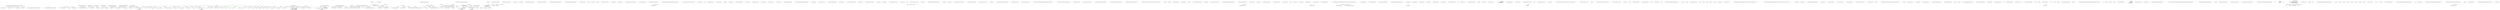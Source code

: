 digraph  {
n317 [label="Ninject.KernelBase", span=""];
n318 [label="Ninject.Activation.IRequest", span=""];
n319 [label=bool, span=""];
n320 [label=bindingPrecedenceComparer, span=""];
n321 [label=model, span=""];
n322 [label="Ninject.Activation.IRequest", span=""];
n323 [label="System.Type", span=""];
n324 [label="Ninject.Activation.IRequest", span=""];
n325 [label="Ninject.Activation.IRequest", span=""];
n0 [cluster="Ninject.KernelBase.KernelBase()", label="Entry Ninject.KernelBase.KernelBase()", span="50-50"];
n1 [cluster="Ninject.KernelBase.KernelBase()", label="Exit Ninject.KernelBase.KernelBase()", span="50-50"];
n2 [cluster="Ninject.KernelBase.KernelBase(params Ninject.Modules.INinjectModule[])", label="Entry Ninject.KernelBase.KernelBase(params Ninject.Modules.INinjectModule[])", span="59-59"];
n3 [cluster="Ninject.KernelBase.KernelBase(params Ninject.Modules.INinjectModule[])", label="Exit Ninject.KernelBase.KernelBase(params Ninject.Modules.INinjectModule[])", span="59-59"];
n4 [cluster="Ninject.KernelBase.KernelBase(Ninject.INinjectSettings, params Ninject.Modules.INinjectModule[])", label="Entry Ninject.KernelBase.KernelBase(Ninject.INinjectSettings, params Ninject.Modules.INinjectModule[])", span="69-69"];
n5 [cluster="Ninject.KernelBase.KernelBase(Ninject.INinjectSettings, params Ninject.Modules.INinjectModule[])", label="Exit Ninject.KernelBase.KernelBase(Ninject.INinjectSettings, params Ninject.Modules.INinjectModule[])", span="69-69"];
n6 [cluster="Ninject.KernelBase.KernelBase(Ninject.Components.IComponentContainer, Ninject.INinjectSettings, params Ninject.Modules.INinjectModule[])", label="Entry Ninject.KernelBase.KernelBase(Ninject.Components.IComponentContainer, Ninject.INinjectSettings, params Ninject.Modules.INinjectModule[])", span="80-80"];
n7 [cluster="Ninject.KernelBase.KernelBase(Ninject.Components.IComponentContainer, Ninject.INinjectSettings, params Ninject.Modules.INinjectModule[])", label="Ensure.ArgumentNotNull(components, ''components'')", span="82-82"];
n8 [cluster="Ninject.KernelBase.KernelBase(Ninject.Components.IComponentContainer, Ninject.INinjectSettings, params Ninject.Modules.INinjectModule[])", label="Ensure.ArgumentNotNull(settings, ''settings'')", span="83-83"];
n9 [cluster="Ninject.KernelBase.KernelBase(Ninject.Components.IComponentContainer, Ninject.INinjectSettings, params Ninject.Modules.INinjectModule[])", label="Ensure.ArgumentNotNull(modules, ''modules'')", span="84-84"];
n10 [cluster="Ninject.KernelBase.KernelBase(Ninject.Components.IComponentContainer, Ninject.INinjectSettings, params Ninject.Modules.INinjectModule[])", label="this.settings = settings", span="86-86"];
n11 [cluster="Ninject.KernelBase.KernelBase(Ninject.Components.IComponentContainer, Ninject.INinjectSettings, params Ninject.Modules.INinjectModule[])", label="this.Components = components", span="88-88"];
n12 [cluster="Ninject.KernelBase.KernelBase(Ninject.Components.IComponentContainer, Ninject.INinjectSettings, params Ninject.Modules.INinjectModule[])", label="components.Kernel = this", span="89-89"];
n18 [cluster="Ninject.KernelBase.KernelBase(Ninject.Components.IComponentContainer, Ninject.INinjectSettings, params Ninject.Modules.INinjectModule[])", label="this.Load(modules)", span="102-102"];
n20 [cluster="Ninject.Infrastructure.Ensure.ArgumentNotNull(object, string)", label="Entry Ninject.Infrastructure.Ensure.ArgumentNotNull(object, string)", span="17-17"];
n13 [cluster="Ninject.KernelBase.KernelBase(Ninject.Components.IComponentContainer, Ninject.INinjectSettings, params Ninject.Modules.INinjectModule[])", label="this.AddComponents()", span="91-91"];
n14 [cluster="Ninject.KernelBase.KernelBase(Ninject.Components.IComponentContainer, Ninject.INinjectSettings, params Ninject.Modules.INinjectModule[])", label="this.Bind<IKernel>().ToConstant(this).InTransientScope()", span="93-93"];
n21 [cluster="Ninject.KernelBase.AddComponents()", label="Entry Ninject.KernelBase.AddComponents()", span="470-470"];
n15 [cluster="Ninject.KernelBase.KernelBase(Ninject.Components.IComponentContainer, Ninject.INinjectSettings, params Ninject.Modules.INinjectModule[])", label="this.Bind<IResolutionRoot>().ToConstant(this).InTransientScope()", span="94-94"];
n22 [cluster="Ninject.Syntax.BindingRoot.Bind<T>()", label="Entry Ninject.Syntax.BindingRoot.Bind<T>()", span="49-49"];
n23 [cluster="Ninject.Syntax.IBindingToSyntax<T1>.ToConstant<TImplementation>(TImplementation)", label="Entry Ninject.Syntax.IBindingToSyntax<T1>.ToConstant<TImplementation>(TImplementation)", span="107-107"];
n24 [cluster="Ninject.Syntax.IBindingInSyntax<T>.InTransientScope()", label="Entry Ninject.Syntax.IBindingInSyntax<T>.InTransientScope()", span="47-47"];
n16 [cluster="Ninject.KernelBase.KernelBase(Ninject.Components.IComponentContainer, Ninject.INinjectSettings, params Ninject.Modules.INinjectModule[])", label="this.settings.LoadExtensions", span="97-97"];
n17 [cluster="Ninject.KernelBase.KernelBase(Ninject.Components.IComponentContainer, Ninject.INinjectSettings, params Ninject.Modules.INinjectModule[])", label="this.Load(this.settings.ExtensionSearchPatterns)", span="99-99"];
n25 [cluster="Ninject.KernelBase.Load(System.Collections.Generic.IEnumerable<string>)", label="Entry Ninject.KernelBase.Load(System.Collections.Generic.IEnumerable<string>)", span="238-238"];
n19 [cluster="Ninject.KernelBase.KernelBase(Ninject.Components.IComponentContainer, Ninject.INinjectSettings, params Ninject.Modules.INinjectModule[])", label="Exit Ninject.KernelBase.KernelBase(Ninject.Components.IComponentContainer, Ninject.INinjectSettings, params Ninject.Modules.INinjectModule[])", span="80-80"];
n26 [cluster="Ninject.KernelBase.Load(System.Collections.Generic.IEnumerable<Ninject.Modules.INinjectModule>)", label="Entry Ninject.KernelBase.Load(System.Collections.Generic.IEnumerable<Ninject.Modules.INinjectModule>)", span="203-203"];
n27 [cluster="Ninject.KernelBase.Dispose(bool)", label="Entry Ninject.KernelBase.Dispose(bool)", span="121-121"];
n28 [cluster="Ninject.KernelBase.Dispose(bool)", label="disposing && !IsDisposed", span="123-123"];
n33 [cluster="Ninject.KernelBase.Dispose(bool)", label="base.Dispose(disposing)", span="135-135"];
n29 [cluster="Ninject.KernelBase.Dispose(bool)", label="this.Components != null", span="125-125"];
n30 [cluster="Ninject.KernelBase.Dispose(bool)", label="var cache = this.Components.Get<ICache>()", span="128-128"];
n31 [cluster="Ninject.KernelBase.Dispose(bool)", label="cache.Clear()", span="129-129"];
n35 [cluster="Ninject.Components.IComponentContainer.Get<T>()", label="Entry Ninject.Components.IComponentContainer.Get<T>()", span="59-59"];
n32 [cluster="Ninject.KernelBase.Dispose(bool)", label="this.Components.Dispose()", span="131-131"];
n36 [cluster="Ninject.Activation.Caching.ICache.Clear()", label="Entry Ninject.Activation.Caching.ICache.Clear()", span="57-57"];
n37 [cluster="System.IDisposable.Dispose()", label="Entry System.IDisposable.Dispose()", span="0-0"];
n34 [cluster="Ninject.KernelBase.Dispose(bool)", label="Exit Ninject.KernelBase.Dispose(bool)", span="121-121"];
n38 [cluster="Ninject.Infrastructure.Disposal.DisposableObject.Dispose(bool)", label="Entry Ninject.Infrastructure.Disposal.DisposableObject.Dispose(bool)", span="37-37"];
n39 [cluster="Ninject.KernelBase.Unbind(System.Type)", label="Entry Ninject.KernelBase.Unbind(System.Type)", span="142-142"];
n40 [cluster="Ninject.KernelBase.Unbind(System.Type)", label="Ensure.ArgumentNotNull(service, ''service'')", span="144-144"];
n41 [cluster="Ninject.KernelBase.Unbind(System.Type)", label="this.bindings.RemoveAll(service)", span="146-146"];
n42 [cluster="Ninject.KernelBase.Unbind(System.Type)", label="this.bindingCache", span="148-148"];
n45 [cluster="Ninject.Infrastructure.Multimap<K, V>.RemoveAll(K)", label="Entry Ninject.Infrastructure.Multimap<K, V>.RemoveAll(K)", span="94-94"];
n43 [cluster="Ninject.KernelBase.Unbind(System.Type)", label="this.bindingCache.Clear()", span="150-150"];
n44 [cluster="Ninject.KernelBase.Unbind(System.Type)", label="Exit Ninject.KernelBase.Unbind(System.Type)", span="142-142"];
n46 [cluster="Ninject.Infrastructure.Multimap<K, V>.Clear()", label="Entry Ninject.Infrastructure.Multimap<K, V>.Clear()", span="103-103"];
n47 [cluster="Ninject.KernelBase.AddBinding(Ninject.Planning.Bindings.IBinding)", label="Entry Ninject.KernelBase.AddBinding(Ninject.Planning.Bindings.IBinding)", span="158-158"];
n48 [cluster="Ninject.KernelBase.AddBinding(Ninject.Planning.Bindings.IBinding)", label="Ensure.ArgumentNotNull(binding, ''binding'')", span="160-160"];
n49 [cluster="Ninject.KernelBase.AddBinding(Ninject.Planning.Bindings.IBinding)", label="this.AddBindings(new[] { binding })", span="162-162"];
n50 [cluster="Ninject.KernelBase.AddBinding(Ninject.Planning.Bindings.IBinding)", label="Exit Ninject.KernelBase.AddBinding(Ninject.Planning.Bindings.IBinding)", span="158-158"];
n51 [cluster="Ninject.KernelBase.AddBindings(System.Collections.Generic.IEnumerable<Ninject.Planning.Bindings.IBinding>)", label="Entry Ninject.KernelBase.AddBindings(System.Collections.Generic.IEnumerable<Ninject.Planning.Bindings.IBinding>)", span="552-552"];
n52 [cluster="Ninject.KernelBase.RemoveBinding(Ninject.Planning.Bindings.IBinding)", label="Entry Ninject.KernelBase.RemoveBinding(Ninject.Planning.Bindings.IBinding)", span="169-169"];
n53 [cluster="Ninject.KernelBase.RemoveBinding(Ninject.Planning.Bindings.IBinding)", label="Ensure.ArgumentNotNull(binding, ''binding'')", span="171-171"];
n54 [cluster="Ninject.KernelBase.RemoveBinding(Ninject.Planning.Bindings.IBinding)", label="this.bindings.Remove(binding.Service, binding)", span="173-173"];
n55 [cluster="Ninject.KernelBase.RemoveBinding(Ninject.Planning.Bindings.IBinding)", label="this.bindingCache", span="175-175"];
n58 [cluster="Ninject.Infrastructure.Multimap<K, V>.Remove(K, V)", label="Entry Ninject.Infrastructure.Multimap<K, V>.Remove(K, V)", span="78-78"];
n56 [cluster="Ninject.KernelBase.RemoveBinding(Ninject.Planning.Bindings.IBinding)", label="this.bindingCache.Clear()", span="176-176"];
n57 [cluster="Ninject.KernelBase.RemoveBinding(Ninject.Planning.Bindings.IBinding)", label="Exit Ninject.KernelBase.RemoveBinding(Ninject.Planning.Bindings.IBinding)", span="169-169"];
n59 [cluster="Ninject.KernelBase.HasModule(string)", label="Entry Ninject.KernelBase.HasModule(string)", span="184-184"];
n60 [cluster="Ninject.KernelBase.HasModule(string)", label="Ensure.ArgumentNotNullOrEmpty(name, ''name'')", span="186-186"];
n61 [cluster="Ninject.KernelBase.HasModule(string)", label="return this.modules.ContainsKey(name);", span="187-187"];
n63 [cluster="Ninject.Infrastructure.Ensure.ArgumentNotNullOrEmpty(string, string)", label="Entry Ninject.Infrastructure.Ensure.ArgumentNotNullOrEmpty(string, string)", span="22-22"];
n62 [cluster="Ninject.KernelBase.HasModule(string)", label="Exit Ninject.KernelBase.HasModule(string)", span="184-184"];
n64 [cluster="System.Collections.Generic.Dictionary<TKey, TValue>.ContainsKey(TKey)", label="Entry System.Collections.Generic.Dictionary<TKey, TValue>.ContainsKey(TKey)", span="0-0"];
n65 [cluster="Ninject.KernelBase.GetModules()", label="Entry Ninject.KernelBase.GetModules()", span="194-194"];
n66 [cluster="Ninject.KernelBase.GetModules()", label="return this.modules.Values.ToArray();", span="196-196"];
n67 [cluster="Ninject.KernelBase.GetModules()", label="Exit Ninject.KernelBase.GetModules()", span="194-194"];
n68 [cluster="System.Collections.Generic.IEnumerable<TSource>.ToArray<TSource>()", label="Entry System.Collections.Generic.IEnumerable<TSource>.ToArray<TSource>()", span="0-0"];
n69 [cluster="Ninject.KernelBase.Load(System.Collections.Generic.IEnumerable<Ninject.Modules.INinjectModule>)", label="Ensure.ArgumentNotNull(m, ''modules'')", span="205-205"];
n70 [cluster="Ninject.KernelBase.Load(System.Collections.Generic.IEnumerable<Ninject.Modules.INinjectModule>)", label="m = m.ToList()", span="207-207"];
n71 [cluster="Ninject.KernelBase.Load(System.Collections.Generic.IEnumerable<Ninject.Modules.INinjectModule>)", label=m, span="208-208"];
n82 [cluster="System.Collections.Generic.IEnumerable<TSource>.ToList<TSource>()", label="Entry System.Collections.Generic.IEnumerable<TSource>.ToList<TSource>()", span="0-0"];
n79 [cluster="Ninject.KernelBase.Load(System.Collections.Generic.IEnumerable<Ninject.Modules.INinjectModule>)", label=m, span="227-227"];
n72 [cluster="Ninject.KernelBase.Load(System.Collections.Generic.IEnumerable<Ninject.Modules.INinjectModule>)", label="string.IsNullOrEmpty(module.Name)", span="210-210"];
n75 [cluster="Ninject.KernelBase.Load(System.Collections.Generic.IEnumerable<Ninject.Modules.INinjectModule>)", label="this.modules.TryGetValue(module.Name, out existingModule)", span="217-217"];
n76 [cluster="Ninject.KernelBase.Load(System.Collections.Generic.IEnumerable<Ninject.Modules.INinjectModule>)", label="throw new NotSupportedException(ExceptionFormatter.ModuleWithSameNameIsAlreadyLoaded(module, existingModule));", span="219-219"];
n77 [cluster="Ninject.KernelBase.Load(System.Collections.Generic.IEnumerable<Ninject.Modules.INinjectModule>)", label="module.OnLoad(this)", span="222-222"];
n78 [cluster="Ninject.KernelBase.Load(System.Collections.Generic.IEnumerable<Ninject.Modules.INinjectModule>)", label="this.modules.Add(module.Name, module)", span="224-224"];
n73 [cluster="Ninject.KernelBase.Load(System.Collections.Generic.IEnumerable<Ninject.Modules.INinjectModule>)", label="throw new NotSupportedException(ExceptionFormatter.ModulesWithNullOrEmptyNamesAreNotSupported());", span="212-212"];
n74 [cluster="Ninject.KernelBase.Load(System.Collections.Generic.IEnumerable<Ninject.Modules.INinjectModule>)", label="INinjectModule existingModule", span="215-215"];
n83 [cluster="string.IsNullOrEmpty(string)", label="Entry string.IsNullOrEmpty(string)", span="0-0"];
n86 [cluster="System.Collections.Generic.Dictionary<TKey, TValue>.TryGetValue(TKey, out TValue)", label="Entry System.Collections.Generic.Dictionary<TKey, TValue>.TryGetValue(TKey, out TValue)", span="0-0"];
n88 [cluster="Ninject.Modules.INinjectModule.OnLoad(Ninject.IKernelConfiguration)", label="Entry Ninject.Modules.INinjectModule.OnLoad(Ninject.IKernelConfiguration)", span="37-37"];
n89 [cluster="System.Collections.Generic.Dictionary<TKey, TValue>.Add(TKey, TValue)", label="Entry System.Collections.Generic.Dictionary<TKey, TValue>.Add(TKey, TValue)", span="0-0"];
n80 [cluster="Ninject.KernelBase.Load(System.Collections.Generic.IEnumerable<Ninject.Modules.INinjectModule>)", label="module.OnVerifyRequiredModules()", span="229-229"];
n81 [cluster="Ninject.KernelBase.Load(System.Collections.Generic.IEnumerable<Ninject.Modules.INinjectModule>)", label="Exit Ninject.KernelBase.Load(System.Collections.Generic.IEnumerable<Ninject.Modules.INinjectModule>)", span="203-203"];
n90 [cluster="Ninject.Modules.INinjectModule.OnVerifyRequiredModules()", label="Entry Ninject.Modules.INinjectModule.OnVerifyRequiredModules()", span="48-48"];
n84 [cluster="System.NotSupportedException.NotSupportedException(string)", label="Entry System.NotSupportedException.NotSupportedException(string)", span="0-0"];
n87 [cluster="Ninject.Infrastructure.Introspection.ExceptionFormatter.ModuleWithSameNameIsAlreadyLoaded(Ninject.Modules.INinjectModule, Ninject.Modules.INinjectModule)", label="Entry Ninject.Infrastructure.Introspection.ExceptionFormatter.ModuleWithSameNameIsAlreadyLoaded(Ninject.Modules.INinjectModule, Ninject.Modules.INinjectModule)", span="64-64"];
n85 [cluster="Ninject.Infrastructure.Introspection.ExceptionFormatter.ModulesWithNullOrEmptyNamesAreNotSupported()", label="Entry Ninject.Infrastructure.Introspection.ExceptionFormatter.ModulesWithNullOrEmptyNamesAreNotSupported()", span="44-44"];
n91 [cluster="Ninject.KernelBase.Load(System.Collections.Generic.IEnumerable<string>)", label="var moduleLoader = this.Components.Get<IModuleLoader>()", span="240-240"];
n92 [cluster="Ninject.KernelBase.Load(System.Collections.Generic.IEnumerable<string>)", label="moduleLoader.LoadModules(filePatterns)", span="241-241"];
n93 [cluster="Ninject.KernelBase.Load(System.Collections.Generic.IEnumerable<string>)", label="Exit Ninject.KernelBase.Load(System.Collections.Generic.IEnumerable<string>)", span="238-238"];
n94 [cluster="Ninject.Modules.IModuleLoader.LoadModules(System.Collections.Generic.IEnumerable<string>)", label="Entry Ninject.Modules.IModuleLoader.LoadModules(System.Collections.Generic.IEnumerable<string>)", span="27-27"];
n95 [cluster="Ninject.KernelBase.Load(System.Collections.Generic.IEnumerable<System.Reflection.Assembly>)", label="Entry Ninject.KernelBase.Load(System.Collections.Generic.IEnumerable<System.Reflection.Assembly>)", span="248-248"];
n96 [cluster="Ninject.KernelBase.Load(System.Collections.Generic.IEnumerable<System.Reflection.Assembly>)", label="this.Load(assemblies.SelectMany(asm => asm.GetNinjectModules()))", span="250-250"];
n97 [cluster="Ninject.KernelBase.Load(System.Collections.Generic.IEnumerable<System.Reflection.Assembly>)", label="Exit Ninject.KernelBase.Load(System.Collections.Generic.IEnumerable<System.Reflection.Assembly>)", span="248-248"];
n98 [cluster="System.Collections.Generic.IEnumerable<TSource>.SelectMany<TSource, TResult>(System.Func<TSource, System.Collections.Generic.IEnumerable<TResult>>)", label="Entry System.Collections.Generic.IEnumerable<TSource>.SelectMany<TSource, TResult>(System.Func<TSource, System.Collections.Generic.IEnumerable<TResult>>)", span="0-0"];
n99 [cluster="lambda expression", label="Entry lambda expression", span="250-250"];
n100 [cluster="lambda expression", label="asm.GetNinjectModules()", span="250-250"];
n101 [cluster="lambda expression", label="Exit lambda expression", span="250-250"];
n102 [cluster="System.Reflection.Assembly.GetNinjectModules()", label="Entry System.Reflection.Assembly.GetNinjectModules()", span="27-27"];
n103 [cluster="Ninject.KernelBase.Unload(string)", label="Entry Ninject.KernelBase.Unload(string)", span="258-258"];
n104 [cluster="Ninject.KernelBase.Unload(string)", label="Ensure.ArgumentNotNullOrEmpty(name, ''name'')", span="260-260"];
n106 [cluster="Ninject.KernelBase.Unload(string)", label="!this.modules.TryGetValue(name, out module)", span="264-264"];
n107 [cluster="Ninject.KernelBase.Unload(string)", label="throw new NotSupportedException(ExceptionFormatter.NoModuleLoadedWithTheSpecifiedName(name));", span="266-266"];
n109 [cluster="Ninject.KernelBase.Unload(string)", label="this.modules.Remove(name)", span="271-271"];
n105 [cluster="Ninject.KernelBase.Unload(string)", label="INinjectModule module", span="262-262"];
n108 [cluster="Ninject.KernelBase.Unload(string)", label="module.OnUnload(this)", span="269-269"];
n112 [cluster="Ninject.Modules.INinjectModule.OnUnload(Ninject.IKernelConfiguration)", label="Entry Ninject.Modules.INinjectModule.OnUnload(Ninject.IKernelConfiguration)", span="43-43"];
n110 [cluster="Ninject.KernelBase.Unload(string)", label="Exit Ninject.KernelBase.Unload(string)", span="258-258"];
n113 [cluster="System.Collections.Generic.Dictionary<TKey, TValue>.Remove(TKey)", label="Entry System.Collections.Generic.Dictionary<TKey, TValue>.Remove(TKey)", span="0-0"];
n111 [cluster="Ninject.Infrastructure.Introspection.ExceptionFormatter.NoModuleLoadedWithTheSpecifiedName(string)", label="Entry Ninject.Infrastructure.Introspection.ExceptionFormatter.NoModuleLoadedWithTheSpecifiedName(string)", span="87-87"];
n114 [cluster="Ninject.KernelBase.Inject(object, params Ninject.Parameters.IParameter[])", label="Entry Ninject.KernelBase.Inject(object, params Ninject.Parameters.IParameter[])", span="279-279"];
n115 [cluster="Ninject.KernelBase.Inject(object, params Ninject.Parameters.IParameter[])", label="Ensure.ArgumentNotNull(instance, ''instance'')", span="281-281"];
n116 [cluster="Ninject.KernelBase.Inject(object, params Ninject.Parameters.IParameter[])", label="Ensure.ArgumentNotNull(parameters, ''parameters'')", span="282-282"];
n117 [cluster="Ninject.KernelBase.Inject(object, params Ninject.Parameters.IParameter[])", label="Type service = instance.GetType()", span="284-284"];
n121 [cluster="Ninject.KernelBase.Inject(object, params Ninject.Parameters.IParameter[])", label="var request = this.CreateRequest(service, null, parameters, false, false)", span="290-290"];
n124 [cluster="Ninject.KernelBase.Inject(object, params Ninject.Parameters.IParameter[])", label="var reference = new InstanceReference { Instance = instance }", span="295-295"];
n118 [cluster="Ninject.KernelBase.Inject(object, params Ninject.Parameters.IParameter[])", label="var planner = this.Components.Get<IPlanner>()", span="286-286"];
n127 [cluster="object.GetType()", label="Entry object.GetType()", span="0-0"];
n120 [cluster="Ninject.KernelBase.Inject(object, params Ninject.Parameters.IParameter[])", label="var binding = new Binding(service)", span="289-289"];
n123 [cluster="Ninject.KernelBase.Inject(object, params Ninject.Parameters.IParameter[])", label="context.Plan = planner.GetPlan(service)", span="293-293"];
n119 [cluster="Ninject.KernelBase.Inject(object, params Ninject.Parameters.IParameter[])", label="var pipeline = this.Components.Get<IPipeline>()", span="287-287"];
n125 [cluster="Ninject.KernelBase.Inject(object, params Ninject.Parameters.IParameter[])", label="pipeline.Activate(context, reference)", span="296-296"];
n128 [cluster="Ninject.Planning.Bindings.Binding.Binding(System.Type)", label="Entry Ninject.Planning.Bindings.Binding.Binding(System.Type)", span="28-28"];
n122 [cluster="Ninject.KernelBase.Inject(object, params Ninject.Parameters.IParameter[])", label="var context = this.CreateContext(request, binding)", span="291-291"];
n129 [cluster="Ninject.KernelBase.CreateRequest(System.Type, System.Func<Ninject.Planning.Bindings.IBindingMetadata, bool>, System.Collections.Generic.IEnumerable<Ninject.Parameters.IParameter>, bool, bool)", label="Entry Ninject.KernelBase.CreateRequest(System.Type, System.Func<Ninject.Planning.Bindings.IBindingMetadata, bool>, System.Collections.Generic.IEnumerable<Ninject.Parameters.IParameter>, bool, bool)", span="407-407"];
n130 [cluster="Ninject.KernelBase.CreateContext(Ninject.Activation.IRequest, Ninject.Planning.Bindings.IBinding)", label="Entry Ninject.KernelBase.CreateContext(Ninject.Activation.IRequest, Ninject.Planning.Bindings.IBinding)", span="544-544"];
n131 [cluster="Ninject.Planning.IPlanner.GetPlan(System.Type)", label="Entry Ninject.Planning.IPlanner.GetPlan(System.Type)", span="33-33"];
n132 [cluster="Ninject.Activation.InstanceReference.InstanceReference()", label="Entry Ninject.Activation.InstanceReference.InstanceReference()", span="22-22"];
n126 [cluster="Ninject.KernelBase.Inject(object, params Ninject.Parameters.IParameter[])", label="Exit Ninject.KernelBase.Inject(object, params Ninject.Parameters.IParameter[])", span="279-279"];
n133 [cluster="Ninject.Activation.IPipeline.Activate(Ninject.Activation.IContext, Ninject.Activation.InstanceReference)", label="Entry Ninject.Activation.IPipeline.Activate(Ninject.Activation.IContext, Ninject.Activation.InstanceReference)", span="33-33"];
n134 [cluster="Ninject.KernelBase.Release(object)", label="Entry Ninject.KernelBase.Release(object)", span="304-304"];
n135 [cluster="Ninject.KernelBase.Release(object)", label="Ensure.ArgumentNotNull(instance, ''instance'')", span="306-306"];
n137 [cluster="Ninject.KernelBase.Release(object)", label="return cache.Release(instance);", span="308-308"];
n136 [cluster="Ninject.KernelBase.Release(object)", label="var cache = this.Components.Get<ICache>()", span="307-307"];
n138 [cluster="Ninject.KernelBase.Release(object)", label="Exit Ninject.KernelBase.Release(object)", span="304-304"];
n139 [cluster="Ninject.Activation.Caching.ICache.Release(object)", label="Entry Ninject.Activation.Caching.ICache.Release(object)", span="45-45"];
n140 [cluster="Ninject.KernelBase.CanResolve(Ninject.Activation.IRequest)", label="Entry Ninject.KernelBase.CanResolve(Ninject.Activation.IRequest)", span="316-316"];
n141 [cluster="Ninject.KernelBase.CanResolve(Ninject.Activation.IRequest)", label="Ensure.ArgumentNotNull(request, ''request'')", span="318-318"];
n142 [cluster="Ninject.KernelBase.CanResolve(Ninject.Activation.IRequest)", label="return this.GetBindings(request.Service).Any(this.SatifiesRequest(request));", span="319-319"];
n143 [cluster="Ninject.KernelBase.CanResolve(Ninject.Activation.IRequest)", label="Exit Ninject.KernelBase.CanResolve(Ninject.Activation.IRequest)", span="316-316"];
n144 [cluster="Ninject.KernelBase.GetBindings(System.Type)", label="Entry Ninject.KernelBase.GetBindings(System.Type)", span="429-429"];
n145 [cluster="Ninject.KernelBase.SatifiesRequest(Ninject.Activation.IRequest)", label="Entry Ninject.KernelBase.SatifiesRequest(Ninject.Activation.IRequest)", span="462-462"];
n146 [cluster="Unk.Any", label="Entry Unk.Any", span=""];
n147 [cluster="Ninject.KernelBase.CanResolve(Ninject.Activation.IRequest, bool)", label="Entry Ninject.KernelBase.CanResolve(Ninject.Activation.IRequest, bool)", span="330-330"];
n148 [cluster="Ninject.KernelBase.CanResolve(Ninject.Activation.IRequest, bool)", label="Ensure.ArgumentNotNull(request, ''request'')", span="332-332"];
n149 [cluster="Ninject.KernelBase.CanResolve(Ninject.Activation.IRequest, bool)", label="return this.GetBindings(request.Service)\r\n                .Any(binding => (!ignoreImplicitBindings || !binding.IsImplicit) && this.SatifiesRequest(request)(binding));", span="333-334"];
n152 [cluster="lambda expression", label="(!ignoreImplicitBindings || !binding.IsImplicit) && this.SatifiesRequest(request)(binding)", span="334-334"];
n150 [cluster="Ninject.KernelBase.CanResolve(Ninject.Activation.IRequest, bool)", label="Exit Ninject.KernelBase.CanResolve(Ninject.Activation.IRequest, bool)", span="330-330"];
n151 [cluster="lambda expression", label="Entry lambda expression", span="334-334"];
n153 [cluster="lambda expression", label="Exit lambda expression", span="334-334"];
n154 [cluster="System.Func<T, TResult>.Invoke(T)", label="Entry System.Func<T, TResult>.Invoke(T)", span="0-0"];
n155 [cluster="Ninject.KernelBase.Resolve(Ninject.Activation.IRequest)", label="Entry Ninject.KernelBase.Resolve(Ninject.Activation.IRequest)", span="343-343"];
n156 [cluster="Ninject.KernelBase.Resolve(Ninject.Activation.IRequest)", label="Ensure.ArgumentNotNull(request, ''request'')", span="345-345"];
n159 [cluster="Ninject.KernelBase.Resolve(Ninject.Activation.IRequest)", label="this.CanResolve(request) || this.HandleMissingBinding(request)", span="350-350"];
n160 [cluster="Ninject.KernelBase.Resolve(Ninject.Activation.IRequest)", label="resolveBindings = this.GetBindings(request.Service)\r\n                                      .Where(this.SatifiesRequest(request))", span="352-353"];
n162 [cluster="Ninject.KernelBase.Resolve(Ninject.Activation.IRequest)", label="request.IsOptional", span="359-359"];
n164 [cluster="Ninject.KernelBase.Resolve(Ninject.Activation.IRequest)", label="throw new ActivationException(ExceptionFormatter.CouldNotResolveBinding(request));", span="364-364"];
n165 [cluster="Ninject.KernelBase.Resolve(Ninject.Activation.IRequest)", label="request.IsUnique", span="367-367"];
n170 [cluster="Ninject.KernelBase.Resolve(Ninject.Activation.IRequest)", label="request.IsOptional && !request.ForceUnique", span="376-376"];
n172 [cluster="Ninject.KernelBase.Resolve(Ninject.Activation.IRequest)", label="var formattedBindings =\r\n                        from binding in resolveBindings\r\n                        let context = this.CreateContext(request, binding)\r\n                        select binding.Format(context)", span="381-384"];
n173 [cluster="Ninject.KernelBase.Resolve(Ninject.Activation.IRequest)", label="throw new ActivationException(ExceptionFormatter.CouldNotUniquelyResolveBinding(request, formattedBindings.ToArray()));", span="385-385"];
n176 [cluster="Ninject.KernelBase.Resolve(Ninject.Activation.IRequest)", label="return resolveBindings\r\n                .Select(binding => this.CreateContext(request, binding).Resolve());", span="394-395"];
n207 [cluster="lambda expression", label="this.CreateContext(request, binding).Resolve()", span="395-395"];
n157 [cluster="Ninject.KernelBase.Resolve(Ninject.Activation.IRequest)", label="var bindingPrecedenceComparer = this.GetBindingPrecedenceComparer()", span="347-347"];
n158 [cluster="Ninject.KernelBase.Resolve(Ninject.Activation.IRequest)", label="var resolveBindings = Enumerable.Empty<IBinding>()", span="348-348"];
n178 [cluster="Ninject.KernelBase.GetBindingPrecedenceComparer()", label="Entry Ninject.KernelBase.GetBindingPrecedenceComparer()", span="452-452"];
n166 [cluster="Ninject.KernelBase.Resolve(Ninject.Activation.IRequest)", label="resolveBindings = resolveBindings.OrderByDescending(b => b, bindingPrecedenceComparer).ToList()", span="369-369"];
n168 [cluster="Ninject.KernelBase.Resolve(Ninject.Activation.IRequest)", label="resolveBindings =\r\n                    resolveBindings.TakeWhile(binding => bindingPrecedenceComparer.Compare(binding, model) == 0)", span="371-372"];
n197 [cluster="lambda expression", label="bindingPrecedenceComparer.Compare(binding, model) == 0", span="372-372"];
n179 [cluster="System.Linq.Enumerable.Empty<TResult>()", label="Entry System.Linq.Enumerable.Empty<TResult>()", span="0-0"];
n161 [cluster="Ninject.KernelBase.Resolve(Ninject.Activation.IRequest)", label="!resolveBindings.Any()", span="357-357"];
n174 [cluster="Ninject.KernelBase.Resolve(Ninject.Activation.IRequest)", label="resolveBindings.Any(binding => !binding.IsImplicit)", span="389-389"];
n175 [cluster="Ninject.KernelBase.Resolve(Ninject.Activation.IRequest)", label="resolveBindings = resolveBindings.Where(binding => !binding.IsImplicit)", span="391-391"];
n180 [cluster="Ninject.KernelBase.HandleMissingBinding(Ninject.Activation.IRequest)", label="Entry Ninject.KernelBase.HandleMissingBinding(Ninject.Activation.IRequest)", span="488-488"];
n181 [cluster="Unk.Where", label="Entry Unk.Where", span=""];
n182 [cluster="System.Collections.Generic.IEnumerable<TSource>.Any<TSource>()", label="Entry System.Collections.Generic.IEnumerable<TSource>.Any<TSource>()", span="0-0"];
n163 [cluster="Ninject.KernelBase.Resolve(Ninject.Activation.IRequest)", label="return Enumerable.Empty<object>();", span="361-361"];
n167 [cluster="Ninject.KernelBase.Resolve(Ninject.Activation.IRequest)", label="var model = resolveBindings.First()", span="370-370"];
n185 [cluster="System.Collections.Generic.IEnumerable<TSource>.OrderByDescending<TSource, TKey>(System.Func<TSource, TKey>, System.Collections.Generic.IComparer<TKey>)", label="Entry System.Collections.Generic.IEnumerable<TSource>.OrderByDescending<TSource, TKey>(System.Func<TSource, TKey>, System.Collections.Generic.IComparer<TKey>)", span="0-0"];
n193 [cluster="lambda expression", label="Entry lambda expression", span="369-369"];
n186 [cluster="System.Collections.Generic.IEnumerable<TSource>.First<TSource>()", label="Entry System.Collections.Generic.IEnumerable<TSource>.First<TSource>()", span="0-0"];
n169 [cluster="Ninject.KernelBase.Resolve(Ninject.Activation.IRequest)", label="resolveBindings.Count() > 1", span="374-374"];
n187 [cluster="System.Collections.Generic.IEnumerable<TSource>.TakeWhile<TSource>(System.Func<TSource, bool>)", label="Entry System.Collections.Generic.IEnumerable<TSource>.TakeWhile<TSource>(System.Func<TSource, bool>)", span="0-0"];
n196 [cluster="lambda expression", label="Entry lambda expression", span="372-372"];
n188 [cluster="System.Collections.Generic.IEnumerable<TSource>.Count<TSource>()", label="Entry System.Collections.Generic.IEnumerable<TSource>.Count<TSource>()", span="0-0"];
n171 [cluster="Ninject.KernelBase.Resolve(Ninject.Activation.IRequest)", label="return Enumerable.Empty<object>();", span="378-378"];
n189 [cluster="Unk.Format", label="Entry Unk.Format", span=""];
n200 [cluster="lambda expression", label="Entry lambda expression", span="389-389"];
n203 [cluster="lambda expression", label="Entry lambda expression", span="391-391"];
n177 [cluster="Ninject.KernelBase.Resolve(Ninject.Activation.IRequest)", label="Exit Ninject.KernelBase.Resolve(Ninject.Activation.IRequest)", span="343-343"];
n183 [cluster="Ninject.ActivationException.ActivationException(string)", label="Entry Ninject.ActivationException.ActivationException(string)", span="35-35"];
n190 [cluster="Unk.ToArray", label="Entry Unk.ToArray", span=""];
n191 [cluster="Unk.CouldNotUniquelyResolveBinding", label="Entry Unk.CouldNotUniquelyResolveBinding", span=""];
n192 [cluster="Unk.Select", label="Entry Unk.Select", span=""];
n206 [cluster="lambda expression", label="Entry lambda expression", span="395-395"];
n184 [cluster="Ninject.Infrastructure.Introspection.ExceptionFormatter.CouldNotResolveBinding(Ninject.Activation.IRequest)", label="Entry Ninject.Infrastructure.Introspection.ExceptionFormatter.CouldNotResolveBinding(Ninject.Activation.IRequest)", span="134-134"];
n194 [cluster="lambda expression", label=b, span="369-369"];
n195 [cluster="lambda expression", label="Exit lambda expression", span="369-369"];
n198 [cluster="lambda expression", label="Exit lambda expression", span="372-372"];
n199 [cluster="System.Collections.Generic.IComparer<T>.Compare(T, T)", label="Entry System.Collections.Generic.IComparer<T>.Compare(T, T)", span="0-0"];
n201 [cluster="lambda expression", label="!binding.IsImplicit", span="389-389"];
n202 [cluster="lambda expression", label="Exit lambda expression", span="389-389"];
n204 [cluster="lambda expression", label="!binding.IsImplicit", span="391-391"];
n205 [cluster="lambda expression", label="Exit lambda expression", span="391-391"];
n208 [cluster="lambda expression", label="Exit lambda expression", span="395-395"];
n209 [cluster="Ninject.Activation.IContext.Resolve()", label="Entry Ninject.Activation.IContext.Resolve()", span="77-77"];
n210 [cluster="Ninject.KernelBase.CreateRequest(System.Type, System.Func<Ninject.Planning.Bindings.IBindingMetadata, bool>, System.Collections.Generic.IEnumerable<Ninject.Parameters.IParameter>, bool, bool)", label="Ensure.ArgumentNotNull(service, ''service'')", span="409-409"];
n211 [cluster="Ninject.KernelBase.CreateRequest(System.Type, System.Func<Ninject.Planning.Bindings.IBindingMetadata, bool>, System.Collections.Generic.IEnumerable<Ninject.Parameters.IParameter>, bool, bool)", label="Ensure.ArgumentNotNull(parameters, ''parameters'')", span="410-410"];
n212 [cluster="Ninject.KernelBase.CreateRequest(System.Type, System.Func<Ninject.Planning.Bindings.IBindingMetadata, bool>, System.Collections.Generic.IEnumerable<Ninject.Parameters.IParameter>, bool, bool)", label="return new Request(service, constraint, parameters, null, isOptional, isUnique);", span="412-412"];
n213 [cluster="Ninject.KernelBase.CreateRequest(System.Type, System.Func<Ninject.Planning.Bindings.IBindingMetadata, bool>, System.Collections.Generic.IEnumerable<Ninject.Parameters.IParameter>, bool, bool)", label="Exit Ninject.KernelBase.CreateRequest(System.Type, System.Func<Ninject.Planning.Bindings.IBindingMetadata, bool>, System.Collections.Generic.IEnumerable<Ninject.Parameters.IParameter>, bool, bool)", span="407-407"];
n214 [cluster="Ninject.Activation.Request.Request(System.Type, System.Func<Ninject.Planning.Bindings.IBindingMetadata, bool>, System.Collections.Generic.IEnumerable<Ninject.Parameters.IParameter>, System.Func<object>, bool, bool)", label="Entry Ninject.Activation.Request.Request(System.Type, System.Func<Ninject.Planning.Bindings.IBindingMetadata, bool>, System.Collections.Generic.IEnumerable<Ninject.Parameters.IParameter>, System.Func<object>, bool, bool)", span="103-103"];
n215 [cluster="Ninject.KernelBase.BeginBlock()", label="Entry Ninject.KernelBase.BeginBlock()", span="419-419"];
n216 [cluster="Ninject.KernelBase.BeginBlock()", label="return new ActivationBlock(this);", span="421-421"];
n217 [cluster="Ninject.KernelBase.BeginBlock()", label="Exit Ninject.KernelBase.BeginBlock()", span="419-419"];
n218 [cluster="Ninject.Activation.Blocks.ActivationBlock.ActivationBlock(Ninject.Syntax.IResolutionRoot)", label="Entry Ninject.Activation.Blocks.ActivationBlock.ActivationBlock(Ninject.Syntax.IResolutionRoot)", span="41-41"];
n219 [cluster="Ninject.KernelBase.GetBindings(System.Type)", label="Ensure.ArgumentNotNull(service, ''service'')", span="431-431"];
n221 [cluster="Ninject.KernelBase.GetBindings(System.Type)", label="!this.bindingCache.ContainsKey(service)", span="435-435"];
n223 [cluster="Ninject.KernelBase.GetBindings(System.Type)", label="resolvers\r\n                        .SelectMany(resolver => resolver.Resolve(this.bindings, service))\r\n                        .Map(binding => this.bindingCache.Add(service, binding))", span="439-441"];
n230 [cluster="lambda expression", label="resolver.Resolve(this.bindings, service)", span="440-440"];
n234 [cluster="lambda expression", label="this.bindingCache.Add(service, binding)", span="441-441"];
n224 [cluster="Ninject.KernelBase.GetBindings(System.Type)", label="return this.bindingCache[service];", span="444-444"];
n220 [cluster="Ninject.KernelBase.GetBindings(System.Type)", label="this.bindingCache", span="433-433"];
n222 [cluster="Ninject.KernelBase.GetBindings(System.Type)", label="var resolvers = this.Components.GetAll<IBindingResolver>()", span="437-437"];
n226 [cluster="Ninject.Infrastructure.Multimap<K, V>.ContainsKey(K)", label="Entry Ninject.Infrastructure.Multimap<K, V>.ContainsKey(K)", span="113-113"];
n227 [cluster="Ninject.Components.IComponentContainer.GetAll<T>()", label="Entry Ninject.Components.IComponentContainer.GetAll<T>()", span="66-66"];
n228 [cluster="System.Collections.Generic.IEnumerable<T>.Map<T>(System.Action<T>)", label="Entry System.Collections.Generic.IEnumerable<T>.Map<T>(System.Action<T>)", span="28-28"];
n229 [cluster="lambda expression", label="Entry lambda expression", span="440-440"];
n233 [cluster="lambda expression", label="Entry lambda expression", span="441-441"];
n225 [cluster="Ninject.KernelBase.GetBindings(System.Type)", label="Exit Ninject.KernelBase.GetBindings(System.Type)", span="429-429"];
n231 [cluster="lambda expression", label="Exit lambda expression", span="440-440"];
n232 [cluster="Ninject.Planning.Bindings.Resolvers.IBindingResolver.Resolve(Ninject.Infrastructure.Multimap<System.Type, Ninject.Planning.Bindings.IBinding>, System.Type)", label="Entry Ninject.Planning.Bindings.Resolvers.IBindingResolver.Resolve(Ninject.Infrastructure.Multimap<System.Type, Ninject.Planning.Bindings.IBinding>, System.Type)", span="31-31"];
n235 [cluster="lambda expression", label="Exit lambda expression", span="441-441"];
n236 [cluster="Ninject.Infrastructure.Multimap<K, V>.Add(K, V)", label="Entry Ninject.Infrastructure.Multimap<K, V>.Add(K, V)", span="64-64"];
n237 [cluster="Ninject.KernelBase.GetBindingPrecedenceComparer()", label="return new BindingPrecedenceComparer();", span="454-454"];
n238 [cluster="Ninject.KernelBase.GetBindingPrecedenceComparer()", label="Exit Ninject.KernelBase.GetBindingPrecedenceComparer()", span="452-452"];
n239 [cluster="Ninject.KernelBase.BindingPrecedenceComparer.BindingPrecedenceComparer()", label="Entry Ninject.KernelBase.BindingPrecedenceComparer.BindingPrecedenceComparer()", span="565-565"];
n240 [cluster="Ninject.KernelBase.SatifiesRequest(Ninject.Activation.IRequest)", label="return binding => binding.Matches(request) && request.Matches(binding);", span="464-464"];
n243 [cluster="lambda expression", label="binding.Matches(request) && request.Matches(binding)", span="464-464"];
n241 [cluster="Ninject.KernelBase.SatifiesRequest(Ninject.Activation.IRequest)", label="Exit Ninject.KernelBase.SatifiesRequest(Ninject.Activation.IRequest)", span="462-462"];
n242 [cluster="lambda expression", label="Entry lambda expression", span="464-464"];
n244 [cluster="lambda expression", label="Exit lambda expression", span="464-464"];
n245 [cluster="Ninject.Planning.Bindings.IBindingConfiguration.Matches(Ninject.Activation.IRequest)", label="Entry Ninject.Planning.Bindings.IBindingConfiguration.Matches(Ninject.Activation.IRequest)", span="103-103"];
n246 [cluster="Ninject.Activation.IRequest.Matches(Ninject.Planning.Bindings.IBinding)", label="Entry Ninject.Activation.IRequest.Matches(Ninject.Planning.Bindings.IBinding)", span="91-91"];
n247 [cluster="Ninject.KernelBase.AddComponents()", label="Exit Ninject.KernelBase.AddComponents()", span="470-470"];
n248 [cluster="Ninject.KernelBase.HandleMissingBinding(System.Type)", label="Entry Ninject.KernelBase.HandleMissingBinding(System.Type)", span="478-478"];
n249 [cluster="Ninject.KernelBase.HandleMissingBinding(System.Type)", label="return false;", span="480-480"];
n250 [cluster="Ninject.KernelBase.HandleMissingBinding(System.Type)", label="Exit Ninject.KernelBase.HandleMissingBinding(System.Type)", span="478-478"];
n251 [cluster="Ninject.KernelBase.HandleMissingBinding(Ninject.Activation.IRequest)", label="Ensure.ArgumentNotNull(request, ''request'')", span="490-490"];
n252 [cluster="Ninject.KernelBase.HandleMissingBinding(Ninject.Activation.IRequest)", label="this.HandleMissingBinding(request.Service)", span="493-493"];
n255 [cluster="Ninject.KernelBase.HandleMissingBinding(Ninject.Activation.IRequest)", label="var bindings = components\r\n                .Select(c => c.Resolve(this.bindings, request).ToList())\r\n                .FirstOrDefault(b => b.Any())", span="502-504"];
n268 [cluster="lambda expression", label="c.Resolve(this.bindings, request).ToList()", span="503-503"];
n259 [cluster="Ninject.KernelBase.HandleMissingBinding(Ninject.Activation.IRequest)", label="!this.CanResolve(request)", span="513-513"];
n253 [cluster="Ninject.KernelBase.HandleMissingBinding(Ninject.Activation.IRequest)", label="return true;", span="495-495"];
n254 [cluster="Ninject.KernelBase.HandleMissingBinding(Ninject.Activation.IRequest)", label="var components = this.Components.GetAll<IMissingBindingResolver>()", span="499-499"];
n256 [cluster="Ninject.KernelBase.HandleMissingBinding(Ninject.Activation.IRequest)", label="bindings == null", span="506-506"];
n264 [cluster="Unk.FirstOrDefault", label="Entry Unk.FirstOrDefault", span=""];
n267 [cluster="lambda expression", label="Entry lambda expression", span="503-503"];
n271 [cluster="lambda expression", label="Entry lambda expression", span="504-504"];
n260 [cluster="Ninject.KernelBase.HandleMissingBinding(Ninject.Activation.IRequest)", label="bindings.Map(binding => binding.IsImplicit = true)", span="515-515"];
n261 [cluster="Ninject.KernelBase.HandleMissingBinding(Ninject.Activation.IRequest)", label="this.AddBindings(bindings)", span="516-516"];
n257 [cluster="Ninject.KernelBase.HandleMissingBinding(Ninject.Activation.IRequest)", label="return false;", span="508-508"];
n258 [cluster="Ninject.KernelBase.HandleMissingBinding(Ninject.Activation.IRequest)", label="this.HandleMissingBindingLockObject", span="511-511"];
n262 [cluster="Ninject.KernelBase.HandleMissingBinding(Ninject.Activation.IRequest)", label="return true;", span="520-520"];
n265 [cluster="Unk.Map", label="Entry Unk.Map", span=""];
n274 [cluster="lambda expression", label="Entry lambda expression", span="515-515"];
n266 [cluster="Unk.AddBindings", label="Entry Unk.AddBindings", span=""];
n263 [cluster="Ninject.KernelBase.HandleMissingBinding(Ninject.Activation.IRequest)", label="Exit Ninject.KernelBase.HandleMissingBinding(Ninject.Activation.IRequest)", span="488-488"];
n269 [cluster="lambda expression", label="Exit lambda expression", span="503-503"];
n270 [cluster="Ninject.Planning.Bindings.Resolvers.IMissingBindingResolver.Resolve(Ninject.Infrastructure.Multimap<System.Type, Ninject.Planning.Bindings.IBinding>, Ninject.Activation.IRequest)", label="Entry Ninject.Planning.Bindings.Resolvers.IMissingBindingResolver.Resolve(Ninject.Infrastructure.Multimap<System.Type, Ninject.Planning.Bindings.IBinding>, Ninject.Activation.IRequest)", span="33-33"];
n272 [cluster="lambda expression", label="b.Any()", span="504-504"];
n273 [cluster="lambda expression", label="Exit lambda expression", span="504-504"];
n275 [cluster="lambda expression", label="binding.IsImplicit = true", span="515-515"];
n276 [cluster="lambda expression", label="Exit lambda expression", span="515-515"];
n277 [cluster="Ninject.KernelBase.TypeIsSelfBindable(System.Type)", label="Entry Ninject.KernelBase.TypeIsSelfBindable(System.Type)", span="529-529"];
n278 [cluster="Ninject.KernelBase.TypeIsSelfBindable(System.Type)", label="return !service.IsInterface\r\n                && !service.IsAbstract\r\n                && !service.IsValueType\r\n                && service != typeof(string)\r\n                && !service.ContainsGenericParameters;", span="531-535"];
n279 [cluster="Ninject.KernelBase.TypeIsSelfBindable(System.Type)", label="Exit Ninject.KernelBase.TypeIsSelfBindable(System.Type)", span="529-529"];
n280 [cluster="Ninject.KernelBase.CreateContext(Ninject.Activation.IRequest, Ninject.Planning.Bindings.IBinding)", label="Ensure.ArgumentNotNull(request, ''request'')", span="546-546"];
n281 [cluster="Ninject.KernelBase.CreateContext(Ninject.Activation.IRequest, Ninject.Planning.Bindings.IBinding)", label="Ensure.ArgumentNotNull(binding, ''binding'')", span="547-547"];
n282 [cluster="Ninject.KernelBase.CreateContext(Ninject.Activation.IRequest, Ninject.Planning.Bindings.IBinding)", label="return new Context(this, request, binding, this.Components.Get<ICache>(), this.Components.Get<IPlanner>(), this.Components.Get<IPipeline>());", span="549-549"];
n283 [cluster="Ninject.KernelBase.CreateContext(Ninject.Activation.IRequest, Ninject.Planning.Bindings.IBinding)", label="Exit Ninject.KernelBase.CreateContext(Ninject.Activation.IRequest, Ninject.Planning.Bindings.IBinding)", span="544-544"];
n284 [cluster="Ninject.Activation.Context.Context(Ninject.IReadonlyKernel, Ninject.Activation.IRequest, Ninject.Planning.Bindings.IBinding, Ninject.Activation.Caching.ICache, Ninject.Planning.IPlanner, Ninject.Activation.IPipeline)", label="Entry Ninject.Activation.Context.Context(Ninject.IReadonlyKernel, Ninject.Activation.IRequest, Ninject.Planning.Bindings.IBinding, Ninject.Activation.Caching.ICache, Ninject.Planning.IPlanner, Ninject.Activation.IPipeline)", span="91-91"];
n285 [cluster="Ninject.KernelBase.AddBindings(System.Collections.Generic.IEnumerable<Ninject.Planning.Bindings.IBinding>)", label="bindings.Map(binding => this.bindings.Add(binding.Service, binding))", span="554-554"];
n286 [cluster="Ninject.KernelBase.AddBindings(System.Collections.Generic.IEnumerable<Ninject.Planning.Bindings.IBinding>)", label="this.bindingCache", span="556-556"];
n289 [cluster="lambda expression", label="Entry lambda expression", span="554-554"];
n287 [cluster="Ninject.KernelBase.AddBindings(System.Collections.Generic.IEnumerable<Ninject.Planning.Bindings.IBinding>)", label="this.bindingCache.Clear()", span="557-557"];
n288 [cluster="Ninject.KernelBase.AddBindings(System.Collections.Generic.IEnumerable<Ninject.Planning.Bindings.IBinding>)", label="Exit Ninject.KernelBase.AddBindings(System.Collections.Generic.IEnumerable<Ninject.Planning.Bindings.IBinding>)", span="552-552"];
n290 [cluster="lambda expression", label="this.bindings.Add(binding.Service, binding)", span="554-554"];
n291 [cluster="lambda expression", label="Exit lambda expression", span="554-554"];
n292 [cluster="Ninject.KernelBase.System.IServiceProvider.GetService(System.Type)", label="Entry Ninject.KernelBase.System.IServiceProvider.GetService(System.Type)", span="560-560"];
n293 [cluster="Ninject.KernelBase.System.IServiceProvider.GetService(System.Type)", label="return this.Get(service);", span="562-562"];
n294 [cluster="Ninject.KernelBase.System.IServiceProvider.GetService(System.Type)", label="Exit Ninject.KernelBase.System.IServiceProvider.GetService(System.Type)", span="560-560"];
n295 [cluster="Ninject.Syntax.IResolutionRoot.Get(System.Type, params Ninject.Parameters.IParameter[])", label="Entry Ninject.Syntax.IResolutionRoot.Get(System.Type, params Ninject.Parameters.IParameter[])", span="186-186"];
n296 [cluster="Ninject.KernelBase.BindingPrecedenceComparer.Compare(Ninject.Planning.Bindings.IBinding, Ninject.Planning.Bindings.IBinding)", label="Entry Ninject.KernelBase.BindingPrecedenceComparer.Compare(Ninject.Planning.Bindings.IBinding, Ninject.Planning.Bindings.IBinding)", span="567-567"];
n297 [cluster="Ninject.KernelBase.BindingPrecedenceComparer.Compare(Ninject.Planning.Bindings.IBinding, Ninject.Planning.Bindings.IBinding)", label="x == y", span="569-569"];
n300 [cluster="Ninject.KernelBase.BindingPrecedenceComparer.Compare(Ninject.Planning.Bindings.IBinding, Ninject.Planning.Bindings.IBinding)", label="var q = from func in funcs\r\n                        let xVal = func(x)\r\n                        where xVal != func(y) \r\n                        select xVal ? 1 : -1", span="583-586"];
n298 [cluster="Ninject.KernelBase.BindingPrecedenceComparer.Compare(Ninject.Planning.Bindings.IBinding, Ninject.Planning.Bindings.IBinding)", label="return 0;", span="571-571"];
n299 [cluster="Ninject.KernelBase.BindingPrecedenceComparer.Compare(Ninject.Planning.Bindings.IBinding, Ninject.Planning.Bindings.IBinding)", label="var funcs = new List<Func<IBinding, bool>>\r\n                            {\r\n                                b => b != null,       // null bindings should never happen, but just in case\r\n                                b => b.IsConditional, // conditional bindings > unconditional\r\n                                b => !b.Service.ContainsGenericParameters, // closed generics > open generics\r\n                                b => !b.IsImplicit,   // explicit bindings > implicit\r\n                            }", span="575-581"];
n303 [cluster="System.Collections.Generic.List<T>.List()", label="Entry System.Collections.Generic.List<T>.List()", span="0-0"];
n306 [cluster="lambda expression", label="b != null", span="577-577"];
n309 [cluster="lambda expression", label="b.IsConditional", span="578-578"];
n312 [cluster="lambda expression", label="!b.Service.ContainsGenericParameters", span="579-579"];
n315 [cluster="lambda expression", label="!b.IsImplicit", span="580-580"];
n301 [cluster="Ninject.KernelBase.BindingPrecedenceComparer.Compare(Ninject.Planning.Bindings.IBinding, Ninject.Planning.Bindings.IBinding)", label="return q.FirstOrDefault();", span="590-590"];
n304 [cluster="Unk.func", label="Entry Unk.func", span=""];
n302 [cluster="Ninject.KernelBase.BindingPrecedenceComparer.Compare(Ninject.Planning.Bindings.IBinding, Ninject.Planning.Bindings.IBinding)", label="Exit Ninject.KernelBase.BindingPrecedenceComparer.Compare(Ninject.Planning.Bindings.IBinding, Ninject.Planning.Bindings.IBinding)", span="567-567"];
n305 [cluster="lambda expression", label="Entry lambda expression", span="577-577"];
n307 [cluster="lambda expression", label="Exit lambda expression", span="577-577"];
n308 [cluster="lambda expression", label="Entry lambda expression", span="578-578"];
n310 [cluster="lambda expression", label="Exit lambda expression", span="578-578"];
n311 [cluster="lambda expression", label="Entry lambda expression", span="579-579"];
n313 [cluster="lambda expression", label="Exit lambda expression", span="579-579"];
n314 [cluster="lambda expression", label="Entry lambda expression", span="580-580"];
n316 [cluster="lambda expression", label="Exit lambda expression", span="580-580"];
d7 [cluster="Ninject.KernelBase.KernelBase(Ninject.Components.IComponentContainer, Ninject.INinjectSettings, params Ninject.Modules.INinjectModule[])", color=green, community=0, label="Ensure.ArgumentNotNull(components, ''components'')", prediction=0, span="82-82"];
d9 [cluster="Ninject.KernelBase.KernelBase(Ninject.Components.IComponentContainer, Ninject.INinjectSettings, params Ninject.Modules.INinjectModule[])", color=green, community=0, label="Ensure.ArgumentNotNull(modules, ''modules'')", prediction=1, span="84-84"];
d10 [cluster="Ninject.KernelBase.KernelBase(Ninject.Components.IComponentContainer, Ninject.INinjectSettings, params Ninject.Modules.INinjectModule[])", color=green, community=0, label="this.settings = settings", prediction=2, span="86-86"];
d11 [cluster="Ninject.KernelBase.KernelBase(Ninject.Components.IComponentContainer, Ninject.INinjectSettings, params Ninject.Modules.INinjectModule[])", color=green, community=0, label="this.Components = components", prediction=3, span="88-88"];
d13 [cluster="Ninject.KernelBase.KernelBase(Ninject.Components.IComponentContainer, Ninject.INinjectSettings, params Ninject.Modules.INinjectModule[])", color=green, community=0, label="this.AddComponents()", prediction=4, span="91-91"];
d14 [cluster="Ninject.KernelBase.KernelBase(Ninject.Components.IComponentContainer, Ninject.INinjectSettings, params Ninject.Modules.INinjectModule[])", color=green, community=0, label="this.Bind<IKernel>().ToConstant(this).InTransientScope()", prediction=4, span="93-93"];
d15 [cluster="Ninject.KernelBase.KernelBase(Ninject.Components.IComponentContainer, Ninject.INinjectSettings, params Ninject.Modules.INinjectModule[])", color=green, community=0, label="this.Bind<IResolutionRoot>().ToConstant(this).InTransientScope()", prediction=4, span="94-94"];
m0_9 [cluster="System.ArgumentNullException.ArgumentNullException(string)", file="Tokenizer.cs", label="Entry System.ArgumentNullException.ArgumentNullException(string)", span="0-0"];
m0_0 [cluster="CommandLine.Core.TypeDescriptor.TypeDescriptor(CommandLine.Core.TypeDescriptorKind, CommandLine.Infrastructure.Maybe<int>)", file="Tokenizer.cs", label="Entry CommandLine.Core.TypeDescriptor.TypeDescriptor(CommandLine.Core.TypeDescriptorKind, CommandLine.Infrastructure.Maybe<int>)", span="20-20"];
m0_1 [cluster="CommandLine.Core.TypeDescriptor.TypeDescriptor(CommandLine.Core.TypeDescriptorKind, CommandLine.Infrastructure.Maybe<int>)", file="Tokenizer.cs", label="this.tag = tag", span="22-22"];
m0_2 [cluster="CommandLine.Core.TypeDescriptor.TypeDescriptor(CommandLine.Core.TypeDescriptorKind, CommandLine.Infrastructure.Maybe<int>)", file="Tokenizer.cs", label="this.maximumItems = maximumItems", span="23-23"];
m0_3 [cluster="CommandLine.Core.TypeDescriptor.TypeDescriptor(CommandLine.Core.TypeDescriptorKind, CommandLine.Infrastructure.Maybe<int>)", file="Tokenizer.cs", label="Exit CommandLine.Core.TypeDescriptor.TypeDescriptor(CommandLine.Core.TypeDescriptorKind, CommandLine.Infrastructure.Maybe<int>)", span="20-20"];
m0_4 [cluster="CommandLine.Core.TypeDescriptor.Create(CommandLine.Core.TypeDescriptorKind, CommandLine.Infrastructure.Maybe<int>)", file="Tokenizer.cs", label="Entry CommandLine.Core.TypeDescriptor.Create(CommandLine.Core.TypeDescriptorKind, CommandLine.Infrastructure.Maybe<int>)", span="36-36"];
m0_5 [cluster="CommandLine.Core.TypeDescriptor.Create(CommandLine.Core.TypeDescriptorKind, CommandLine.Infrastructure.Maybe<int>)", file="Tokenizer.cs", label="maximumItems == null", span="38-38"];
m0_7 [cluster="CommandLine.Core.TypeDescriptor.Create(CommandLine.Core.TypeDescriptorKind, CommandLine.Infrastructure.Maybe<int>)", file="Tokenizer.cs", label="return new TypeDescriptor(tag, maximumItems);", span="40-40"];
m0_6 [cluster="CommandLine.Core.TypeDescriptor.Create(CommandLine.Core.TypeDescriptorKind, CommandLine.Infrastructure.Maybe<int>)", file="Tokenizer.cs", label="throw new ArgumentNullException(''maximumItems'');", span="38-38"];
m0_8 [cluster="CommandLine.Core.TypeDescriptor.Create(CommandLine.Core.TypeDescriptorKind, CommandLine.Infrastructure.Maybe<int>)", file="Tokenizer.cs", label="Exit CommandLine.Core.TypeDescriptor.Create(CommandLine.Core.TypeDescriptorKind, CommandLine.Infrastructure.Maybe<int>)", span="36-36"];
m0_10 [file="Tokenizer.cs", label="CommandLine.Core.TypeDescriptor", span=""];
n317 -> n13  [color=darkseagreen4, key=1, label="Ninject.KernelBase", style=dashed];
n317 -> n14  [color=darkseagreen4, key=1, label="Ninject.KernelBase", style=dashed];
n317 -> n15  [color=darkseagreen4, key=1, label="Ninject.KernelBase", style=dashed];
n317 -> n16  [color=darkseagreen4, key=1, label="Ninject.KernelBase", style=dashed];
n317 -> n17  [color=darkseagreen4, key=1, label="Ninject.KernelBase", style=dashed];
n317 -> n18  [color=darkseagreen4, key=1, label="Ninject.KernelBase", style=dashed];
n317 -> n28  [color=darkseagreen4, key=1, label="Ninject.KernelBase", style=dashed];
n317 -> n29  [color=darkseagreen4, key=1, label="Ninject.KernelBase", style=dashed];
n317 -> n32  [color=darkseagreen4, key=1, label="Ninject.KernelBase", style=dashed];
n317 -> n33  [color=darkseagreen4, key=1, label="Ninject.KernelBase", style=dashed];
n317 -> n41  [color=darkseagreen4, key=1, label="Ninject.KernelBase", style=dashed];
n317 -> n42  [color=darkseagreen4, key=1, label="Ninject.KernelBase", style=dashed];
n317 -> n43  [color=darkseagreen4, key=1, label="Ninject.KernelBase", style=dashed];
n317 -> n49  [color=darkseagreen4, key=1, label="Ninject.KernelBase", style=dashed];
n317 -> n54  [color=darkseagreen4, key=1, label="Ninject.KernelBase", style=dashed];
n317 -> n55  [color=darkseagreen4, key=1, label="Ninject.KernelBase", style=dashed];
n317 -> n56  [color=darkseagreen4, key=1, label="Ninject.KernelBase", style=dashed];
n317 -> n61  [color=darkseagreen4, key=1, label="Ninject.KernelBase", style=dashed];
n317 -> n66  [color=darkseagreen4, key=1, label="Ninject.KernelBase", style=dashed];
n317 -> n75  [color=darkseagreen4, key=1, label="Ninject.KernelBase", style=dashed];
n317 -> n77  [color=darkseagreen4, key=1, label="Ninject.KernelBase", style=dashed];
n317 -> n78  [color=darkseagreen4, key=1, label="Ninject.KernelBase", style=dashed];
n317 -> n96  [color=darkseagreen4, key=1, label="Ninject.KernelBase", style=dashed];
n317 -> n106  [color=darkseagreen4, key=1, label="Ninject.KernelBase", style=dashed];
n317 -> n108  [color=darkseagreen4, key=1, label="Ninject.KernelBase", style=dashed];
n317 -> n109  [color=darkseagreen4, key=1, label="Ninject.KernelBase", style=dashed];
n317 -> n142  [color=darkseagreen4, key=1, label="Ninject.KernelBase", style=dashed];
n317 -> n149  [color=darkseagreen4, key=1, label="Ninject.KernelBase", style=dashed];
n317 -> n152  [color=darkseagreen4, key=1, label="Ninject.KernelBase", style=dashed];
n317 -> n159  [color=darkseagreen4, key=1, label="Ninject.KernelBase", style=dashed];
n317 -> n176  [color=darkseagreen4, key=1, label="Ninject.KernelBase", style=dashed];
n317 -> n207  [color=darkseagreen4, key=1, label="Ninject.KernelBase", style=dashed];
n317 -> n216  [color=darkseagreen4, key=1, label="Ninject.KernelBase", style=dashed];
n317 -> n220  [color=darkseagreen4, key=1, label="Ninject.KernelBase", style=dashed];
n317 -> n221  [color=darkseagreen4, key=1, label="Ninject.KernelBase", style=dashed];
n317 -> n223  [color=darkseagreen4, key=1, label="Ninject.KernelBase", style=dashed];
n317 -> n230  [color=darkseagreen4, key=1, label="Ninject.KernelBase", style=dashed];
n317 -> n234  [color=darkseagreen4, key=1, label="Ninject.KernelBase", style=dashed];
n317 -> n224  [color=darkseagreen4, key=1, label="Ninject.KernelBase", style=dashed];
n317 -> n252  [color=darkseagreen4, key=1, label="Ninject.KernelBase", style=dashed];
n317 -> n268  [color=darkseagreen4, key=1, label="Ninject.KernelBase", style=dashed];
n317 -> n258  [color=darkseagreen4, key=1, label="Ninject.KernelBase", style=dashed];
n317 -> n259  [color=darkseagreen4, key=1, label="Ninject.KernelBase", style=dashed];
n317 -> n261  [color=darkseagreen4, key=1, label="Ninject.KernelBase", style=dashed];
n317 -> n282  [color=darkseagreen4, key=1, label="Ninject.KernelBase", style=dashed];
n317 -> n285  [color=darkseagreen4, key=1, label="Ninject.KernelBase", style=dashed];
n317 -> n290  [color=darkseagreen4, key=1, label="Ninject.KernelBase", style=dashed];
n317 -> n286  [color=darkseagreen4, key=1, label="Ninject.KernelBase", style=dashed];
n317 -> n287  [color=darkseagreen4, key=1, label="Ninject.KernelBase", style=dashed];
n317 -> n293  [color=darkseagreen4, key=1, label="Ninject.KernelBase", style=dashed];
n317 -> d13  [color=green, key=1, label="Ninject.KernelBase", style=dashed];
n317 -> d14  [color=green, key=1, label="Ninject.KernelBase", style=dashed];
n317 -> d15  [color=green, key=1, label="Ninject.KernelBase", style=dashed];
n318 -> n152  [color=darkseagreen4, key=1, label="Ninject.Activation.IRequest", style=dashed];
n319 -> n152  [color=darkseagreen4, key=1, label=bool, style=dashed];
n320 -> n197  [color=darkseagreen4, key=1, label=bindingPrecedenceComparer, style=dashed];
n321 -> n197  [color=darkseagreen4, key=1, label=model, style=dashed];
n322 -> n207  [color=darkseagreen4, key=1, label="Ninject.Activation.IRequest", style=dashed];
n323 -> n230  [color=darkseagreen4, key=1, label="System.Type", style=dashed];
n323 -> n234  [color=darkseagreen4, key=1, label="System.Type", style=dashed];
n324 -> n243  [color=darkseagreen4, key=1, label="Ninject.Activation.IRequest", style=dashed];
n325 -> n268  [color=darkseagreen4, key=1, label="Ninject.Activation.IRequest", style=dashed];
n6 -> n8  [color=darkseagreen4, key=1, label="Ninject.INinjectSettings", style=dashed];
n6 -> n9  [color=darkseagreen4, key=1, label="params Ninject.Modules.INinjectModule[]", style=dashed];
n6 -> n18  [color=darkseagreen4, key=1, label="params Ninject.Modules.INinjectModule[]", style=dashed];
n6 -> d9  [color=green, key=1, label="params Ninject.Modules.INinjectModule[]", style=dashed];
n25 -> n92  [color=darkseagreen4, key=1, label="System.Collections.Generic.IEnumerable<string>", style=dashed];
n27 -> n33  [color=darkseagreen4, key=1, label=bool, style=dashed];
n39 -> n41  [color=darkseagreen4, key=1, label="System.Type", style=dashed];
n47 -> n49  [color=darkseagreen4, key=1, label="Ninject.Planning.Bindings.IBinding", style=dashed];
n52 -> n54  [color=darkseagreen4, key=1, label="Ninject.Planning.Bindings.IBinding", style=dashed];
n59 -> n61  [color=darkseagreen4, key=1, label=string, style=dashed];
n70 -> n79  [color=darkseagreen4, key=1, label="System.Collections.Generic.IEnumerable<Ninject.Modules.INinjectModule>", style=dashed];
n71 -> n75  [color=darkseagreen4, key=1, label=module, style=dashed];
n71 -> n76  [color=darkseagreen4, key=1, label=module, style=dashed];
n71 -> n77  [color=darkseagreen4, key=1, label=module, style=dashed];
n71 -> n78  [color=darkseagreen4, key=1, label=module, style=dashed];
n96 -> n99  [color=darkseagreen4, key=1, label="lambda expression", style=dashed];
n103 -> n106  [color=darkseagreen4, key=1, label=string, style=dashed];
n103 -> n107  [color=darkseagreen4, key=1, label=string, style=dashed];
n103 -> n109  [color=darkseagreen4, key=1, label=string, style=dashed];
n114 -> n116  [color=darkseagreen4, key=1, label="params Ninject.Parameters.IParameter[]", style=dashed];
n119 -> n125  [color=darkseagreen4, key=1, label=pipeline, style=dashed];
n122 -> n125  [color=darkseagreen4, key=1, label=context, style=dashed];
n129 -> n211  [color=darkseagreen4, key=1, label="System.Collections.Generic.IEnumerable<Ninject.Parameters.IParameter>", style=dashed];
n129 -> n212  [color=darkseagreen4, key=1, label="System.Type", style=dashed];
n130 -> n281  [color=darkseagreen4, key=1, label="Ninject.Planning.Bindings.IBinding", style=dashed];
n130 -> n282  [color=darkseagreen4, key=1, label="Ninject.Activation.IRequest", style=dashed];
n134 -> n137  [color=darkseagreen4, key=1, label=object, style=dashed];
n140 -> n142  [color=darkseagreen4, key=1, label="Ninject.Activation.IRequest", style=dashed];
n144 -> n221  [color=darkseagreen4, key=1, label="System.Type", style=dashed];
n144 -> n223  [color=darkseagreen4, key=1, label="System.Type", style=dashed];
n144 -> n230  [color=darkseagreen4, key=1, label="System.Type", style=dashed];
n144 -> n234  [color=darkseagreen4, key=1, label="System.Type", style=dashed];
n144 -> n224  [color=darkseagreen4, key=1, label="System.Type", style=dashed];
n145 -> n243  [color=darkseagreen4, key=1, label="Ninject.Activation.IRequest", style=dashed];
n147 -> n149  [color=darkseagreen4, key=1, label="Ninject.Activation.IRequest", style=dashed];
n147 -> n152  [color=darkseagreen4, key=1, label="Ninject.Activation.IRequest", style=dashed];
n149 -> n151  [color=darkseagreen4, key=1, label="lambda expression", style=dashed];
n155 -> n159  [color=darkseagreen4, key=1, label="Ninject.Activation.IRequest", style=dashed];
n155 -> n162  [color=darkseagreen4, key=1, label="Ninject.Activation.IRequest", style=dashed];
n155 -> n164  [color=darkseagreen4, key=1, label="Ninject.Activation.IRequest", style=dashed];
n155 -> n165  [color=darkseagreen4, key=1, label="Ninject.Activation.IRequest", style=dashed];
n155 -> n170  [color=darkseagreen4, key=1, label="Ninject.Activation.IRequest", style=dashed];
n155 -> n173  [color=darkseagreen4, key=1, label="Ninject.Activation.IRequest", style=dashed];
n155 -> n176  [color=darkseagreen4, key=1, label="Ninject.Activation.IRequest", style=dashed];
n155 -> n207  [color=darkseagreen4, key=1, label="Ninject.Activation.IRequest", style=dashed];
n160 -> n174  [color=darkseagreen4, key=1, label=resolveBindings, style=dashed];
n160 -> n176  [color=darkseagreen4, key=1, label=resolveBindings, style=dashed];
n176 -> n206  [color=darkseagreen4, key=1, label="lambda expression", style=dashed];
n157 -> n168  [color=darkseagreen4, key=1, label=bindingPrecedenceComparer, style=dashed];
n157 -> n197  [color=darkseagreen4, key=1, label=bindingPrecedenceComparer, style=dashed];
n158 -> n161  [color=darkseagreen4, key=1, label=resolveBindings, style=dashed];
n158 -> n174  [color=darkseagreen4, key=1, label=resolveBindings, style=dashed];
n158 -> n176  [color=darkseagreen4, key=1, label=resolveBindings, style=dashed];
n166 -> n193  [color=darkseagreen4, key=1, label="lambda expression", style=dashed];
n166 -> n168  [color=darkseagreen4, key=1, label=resolveBindings, style=dashed];
n168 -> n168  [color=darkseagreen4, key=1, label=resolveBindings, style=dashed];
n168 -> n196  [color=darkseagreen4, key=1, label="lambda expression", style=dashed];
n168 -> n174  [color=darkseagreen4, key=1, label=resolveBindings, style=dashed];
n168 -> n176  [color=darkseagreen4, key=1, label=resolveBindings, style=dashed];
n174 -> n200  [color=darkseagreen4, key=1, label="lambda expression", style=dashed];
n175 -> n203  [color=darkseagreen4, key=1, label="lambda expression", style=dashed];
n180 -> n252  [color=darkseagreen4, key=1, label="Ninject.Activation.IRequest", style=dashed];
n180 -> n268  [color=darkseagreen4, key=1, label="Ninject.Activation.IRequest", style=dashed];
n180 -> n259  [color=darkseagreen4, key=1, label="Ninject.Activation.IRequest", style=dashed];
n167 -> n197  [color=darkseagreen4, key=1, label=model, style=dashed];
n223 -> n229  [color=darkseagreen4, key=1, label="lambda expression", style=dashed];
n223 -> n233  [color=darkseagreen4, key=1, label="lambda expression", style=dashed];
n240 -> n243  [color=darkseagreen4, key=1, label="Ninject.Planning.Bindings.IBinding", style=dashed];
n255 -> n267  [color=darkseagreen4, key=1, label="lambda expression", style=dashed];
n255 -> n271  [color=darkseagreen4, key=1, label="lambda expression", style=dashed];
n255 -> n261  [color=darkseagreen4, key=1, label=bindings, style=dashed];
n260 -> n274  [color=darkseagreen4, key=1, label="lambda expression", style=dashed];
n285 -> n289  [color=darkseagreen4, key=1, label="lambda expression", style=dashed];
n299 -> n306  [color=darkseagreen4, key=1, label="Ninject.Planning.Bindings.IBinding", style=dashed];
n299 -> n309  [color=darkseagreen4, key=1, label="Ninject.Planning.Bindings.IBinding", style=dashed];
n299 -> n312  [color=darkseagreen4, key=1, label="Ninject.Planning.Bindings.IBinding", style=dashed];
n299 -> n315  [color=darkseagreen4, key=1, label="Ninject.Planning.Bindings.IBinding", style=dashed];
m0_4 -> m0_7  [color=darkseagreen4, key=1, label="CommandLine.Core.TypeDescriptorKind", style=dashed];
}
